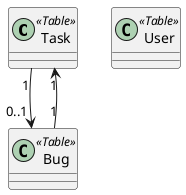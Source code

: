 @startuml

class "Task" as task << Table >>
class "Bug" as bug << Table >>
class "User" as user << Table >>

task "1" --> "0..1" bug
bug "1" --> "1" task

@enduml

